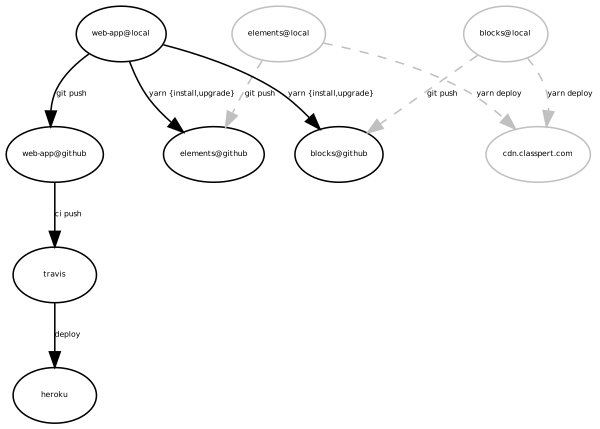 digraph G {
  graph [ fontname=Helvetica, fontcolor=black, fontsize=5 ];
  node [ fontname=Helvetica, fontcolor=black, fontsize=5];
  edge [ fontname=Helvetica, fontcolor=black, fontsize=5 ];

  size = "4,4";

  subgraph sub0 {
    label="elements";
    color=lightgrey;
    node[color="gray"];
    edge[color="gray", style="dashed"];
    elements_local  [label="elements@local"];
    elements_github [label="elements@github", color="black"];
    cdn [label="cdn.classpert.com"];
    elements_local -> elements_github [label="git push"];
    elements_local -> cdn [label="yarn deploy"];
  }

  subgraph sub1 {
    node[color="gray"];
    edge[color="gray", style="dashed"];
    blocks_local  [label="blocks@local"];
    blocks_github [label="blocks@github", color="black"];
    cdn [label="cdn.classpert.com"];
    blocks_local -> blocks_github [label="git push"];
    blocks_local -> cdn [label="yarn deploy"];
    label = "blocks";
  }

  subgraph sub2 {
    web_app_local [label="web-app@local"];
    web_app_github [label="web-app@github"];
    web_app_travis [label="travis"];
    web_app_heroku [label="heroku"];
    web_app_local -> elements_github [label="yarn {install,upgrade}"];
    web_app_local -> blocks_github [label="yarn {install,upgrade}"];
    web_app_local -> web_app_github [label="git push"]; 
    web_app_github -> web_app_travis [label="ci push"];
    web_app_travis -> web_app_heroku [label="deploy"];
  }

}
